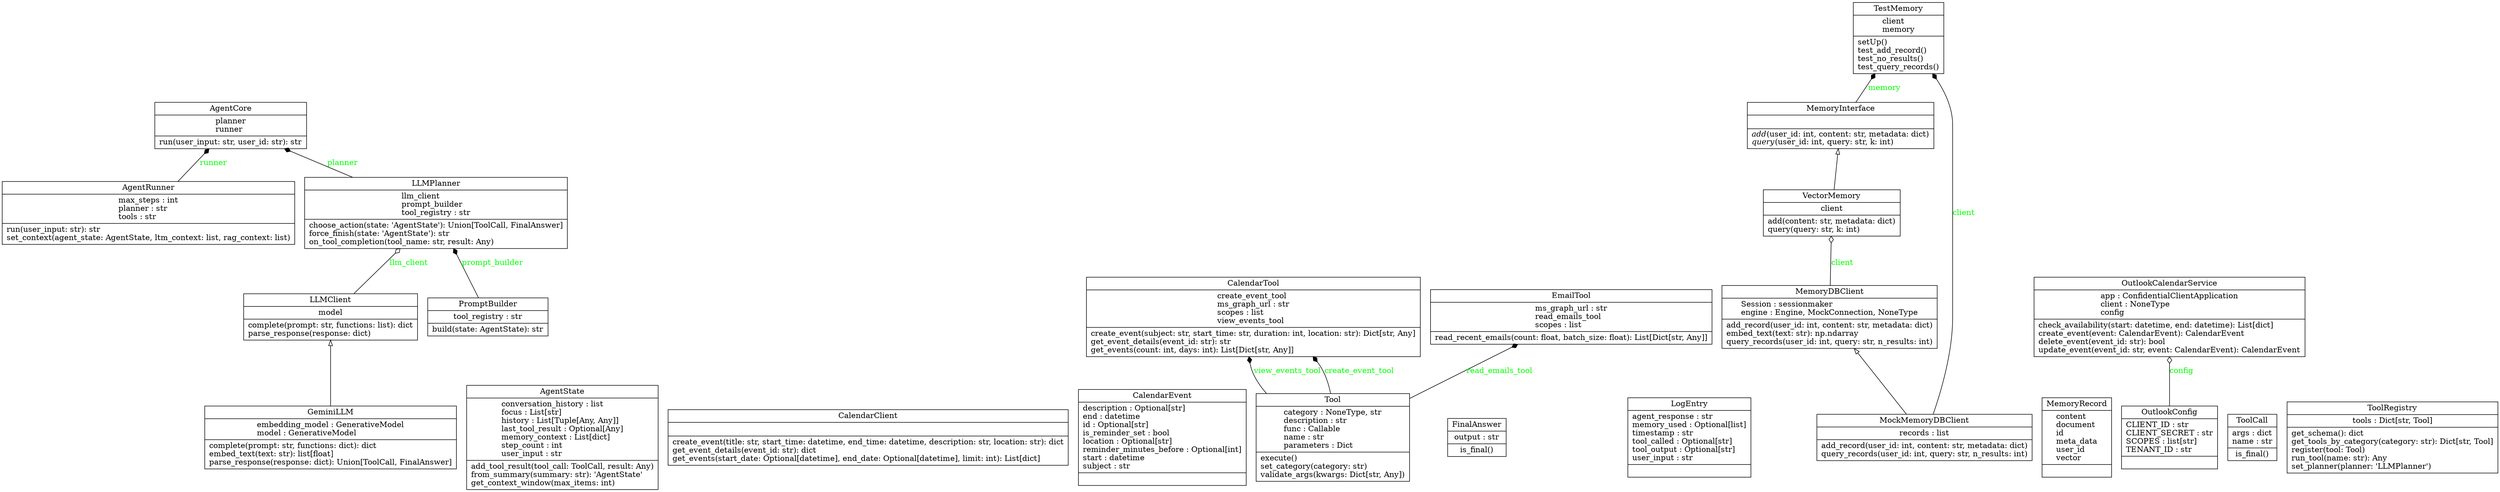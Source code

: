 digraph "classes_project_name" {
rankdir=BT
charset="utf-8"
"agent_core.core.AgentCore" [color="black", fontcolor="black", label=<{AgentCore|planner<br ALIGN="LEFT"/>runner<br ALIGN="LEFT"/>|run(user_input: str, user_id: str): str<br ALIGN="LEFT"/>}>, shape="record", style="solid"];
"agent_core.agent_runner.AgentRunner" [color="black", fontcolor="black", label=<{AgentRunner|max_steps : int<br ALIGN="LEFT"/>planner : str<br ALIGN="LEFT"/>tools : str<br ALIGN="LEFT"/>|run(user_input: str): str<br ALIGN="LEFT"/>set_context(agent_state: AgentState, ltm_context: list, rag_context: list)<br ALIGN="LEFT"/>}>, shape="record", style="solid"];
"agent_core.types.state.AgentState" [color="black", fontcolor="black", label=<{AgentState|conversation_history : list<br ALIGN="LEFT"/>focus : List[str]<br ALIGN="LEFT"/>history : List[Tuple[Any, Any]]<br ALIGN="LEFT"/>last_tool_result : Optional[Any]<br ALIGN="LEFT"/>memory_context : List[dict]<br ALIGN="LEFT"/>step_count : int<br ALIGN="LEFT"/>user_input : str<br ALIGN="LEFT"/>|add_tool_result(tool_call: ToolCall, result: Any)<br ALIGN="LEFT"/>from_summary(summary: str): 'AgentState'<br ALIGN="LEFT"/>get_context_window(max_items: int)<br ALIGN="LEFT"/>}>, shape="record", style="solid"];
"agent_core.tools.calendar.calendar_tool.CalendarClient" [color="black", fontcolor="black", label=<{CalendarClient|<br ALIGN="LEFT"/>|create_event(title: str, start_time: datetime, end_time: datetime, description: str, location: str): dict<br ALIGN="LEFT"/>get_event_details(event_id: str): dict<br ALIGN="LEFT"/>get_events(start_date: Optional[datetime], end_date: Optional[datetime], limit: int): List[dict]<br ALIGN="LEFT"/>}>, shape="record", style="solid"];
"agent_core.tools.calendar.calendar.CalendarEvent" [color="black", fontcolor="black", label=<{CalendarEvent|description : Optional[str]<br ALIGN="LEFT"/>end : datetime<br ALIGN="LEFT"/>id : Optional[str]<br ALIGN="LEFT"/>is_reminder_set : bool<br ALIGN="LEFT"/>location : Optional[str]<br ALIGN="LEFT"/>reminder_minutes_before : Optional[int]<br ALIGN="LEFT"/>start : datetime<br ALIGN="LEFT"/>subject : str<br ALIGN="LEFT"/>|}>, shape="record", style="solid"];
"agent_core.tools.calendar.calendar_tool.CalendarTool" [color="black", fontcolor="black", label=<{CalendarTool|create_event_tool<br ALIGN="LEFT"/>ms_graph_url : str<br ALIGN="LEFT"/>scopes : list<br ALIGN="LEFT"/>view_events_tool<br ALIGN="LEFT"/>|create_event(subject: str, start_time: str, duration: int, location: str): Dict[str, Any]<br ALIGN="LEFT"/>get_event_details(event_id: str): str<br ALIGN="LEFT"/>get_events(count: int, days: int): List[Dict[str, Any]]<br ALIGN="LEFT"/>}>, shape="record", style="solid"];
"agent_core.tools.emails.email_tool.EmailTool" [color="black", fontcolor="black", label=<{EmailTool|ms_graph_url : str<br ALIGN="LEFT"/>read_emails_tool<br ALIGN="LEFT"/>scopes : list<br ALIGN="LEFT"/>|read_recent_emails(count: float, batch_size: float): List[Dict[str, Any]]<br ALIGN="LEFT"/>}>, shape="record", style="solid"];
"agent_core.types.messages.FinalAnswer" [color="black", fontcolor="black", label=<{FinalAnswer|output : str<br ALIGN="LEFT"/>|is_final()<br ALIGN="LEFT"/>}>, shape="record", style="solid"];
"agent_core.llm.gemini.GeminiLLM" [color="black", fontcolor="black", label=<{GeminiLLM|embedding_model : GenerativeModel<br ALIGN="LEFT"/>model : GenerativeModel<br ALIGN="LEFT"/>|complete(prompt: str, functions: dict): dict<br ALIGN="LEFT"/>embed_text(text: str): list[float]<br ALIGN="LEFT"/>parse_response(response: dict): Union[ToolCall, FinalAnswer]<br ALIGN="LEFT"/>}>, shape="record", style="solid"];
"agent_core.llm.llm_client.LLMClient" [color="black", fontcolor="black", label=<{LLMClient|model<br ALIGN="LEFT"/>|complete(prompt: str, functions: list): dict<br ALIGN="LEFT"/>parse_response(response: dict)<br ALIGN="LEFT"/>}>, shape="record", style="solid"];
"agent_core.llm.planner.LLMPlanner" [color="black", fontcolor="black", label=<{LLMPlanner|llm_client<br ALIGN="LEFT"/>prompt_builder<br ALIGN="LEFT"/>tool_registry : str<br ALIGN="LEFT"/>|choose_action(state: 'AgentState'): Union[ToolCall, FinalAnswer]<br ALIGN="LEFT"/>force_finish(state: 'AgentState'): str<br ALIGN="LEFT"/>on_tool_completion(tool_name: str, result: Any)<br ALIGN="LEFT"/>}>, shape="record", style="solid"];
"agent_core.logs.models.LogEntry" [color="black", fontcolor="black", label=<{LogEntry|agent_response : str<br ALIGN="LEFT"/>memory_used : Optional[list]<br ALIGN="LEFT"/>timestamp : str<br ALIGN="LEFT"/>tool_called : Optional[str]<br ALIGN="LEFT"/>tool_output : Optional[str]<br ALIGN="LEFT"/>user_input : str<br ALIGN="LEFT"/>|}>, shape="record", style="solid"];
"memory.client.MemoryDBClient" [color="black", fontcolor="black", label=<{MemoryDBClient|Session : sessionmaker<br ALIGN="LEFT"/>engine : Engine, MockConnection, NoneType<br ALIGN="LEFT"/>|add_record(user_id: int, content: str, metadata: dict)<br ALIGN="LEFT"/>embed_text(text: str): np.ndarray<br ALIGN="LEFT"/>query_records(user_id: int, query: str, n_results: int)<br ALIGN="LEFT"/>}>, shape="record", style="solid"];
"memory.interface.MemoryInterface" [color="black", fontcolor="black", label=<{MemoryInterface|<br ALIGN="LEFT"/>|<I>add</I>(user_id: int, content: str, metadata: dict)<br ALIGN="LEFT"/><I>query</I>(user_id: int, query: str, k: int)<br ALIGN="LEFT"/>}>, shape="record", style="solid"];
"memory.client.MemoryRecord" [color="black", fontcolor="black", label=<{MemoryRecord|content<br ALIGN="LEFT"/>document<br ALIGN="LEFT"/>id<br ALIGN="LEFT"/>meta_data<br ALIGN="LEFT"/>user_id<br ALIGN="LEFT"/>vector<br ALIGN="LEFT"/>|}>, shape="record", style="solid"];
"agent_core.tests.mock_database.MockMemoryDBClient" [color="black", fontcolor="black", label=<{MockMemoryDBClient|records : list<br ALIGN="LEFT"/>|add_record(user_id: int, content: str, metadata: dict)<br ALIGN="LEFT"/>query_records(user_id: int, query: str, n_results: int)<br ALIGN="LEFT"/>}>, shape="record", style="solid"];
"agent_core.tools.calendar.calendar.OutlookCalendarService" [color="black", fontcolor="black", label=<{OutlookCalendarService|app : ConfidentialClientApplication<br ALIGN="LEFT"/>client : NoneType<br ALIGN="LEFT"/>config<br ALIGN="LEFT"/>|check_availability(start: datetime, end: datetime): List[dict]<br ALIGN="LEFT"/>create_event(event: CalendarEvent): CalendarEvent<br ALIGN="LEFT"/>delete_event(event_id: str): bool<br ALIGN="LEFT"/>update_event(event_id: str, event: CalendarEvent): CalendarEvent<br ALIGN="LEFT"/>}>, shape="record", style="solid"];
"agent_core.tools.calendar.calendar.OutlookConfig" [color="black", fontcolor="black", label=<{OutlookConfig|CLIENT_ID : str<br ALIGN="LEFT"/>CLIENT_SECRET : str<br ALIGN="LEFT"/>SCOPES : list[str]<br ALIGN="LEFT"/>TENANT_ID : str<br ALIGN="LEFT"/>|}>, shape="record", style="solid"];
"agent_core.llm.prompt_builder.PromptBuilder" [color="black", fontcolor="black", label=<{PromptBuilder|tool_registry : str<br ALIGN="LEFT"/>|build(state: AgentState): str<br ALIGN="LEFT"/>}>, shape="record", style="solid"];
"agent_core.tests.test_memory.TestMemory" [color="black", fontcolor="black", label=<{TestMemory|client<br ALIGN="LEFT"/>memory<br ALIGN="LEFT"/>|setUp()<br ALIGN="LEFT"/>test_add_record()<br ALIGN="LEFT"/>test_no_results()<br ALIGN="LEFT"/>test_query_records()<br ALIGN="LEFT"/>}>, shape="record", style="solid"];
"agent_core.tools.base.Tool" [color="black", fontcolor="black", label=<{Tool|category : NoneType, str<br ALIGN="LEFT"/>description : str<br ALIGN="LEFT"/>func : Callable<br ALIGN="LEFT"/>name : str<br ALIGN="LEFT"/>parameters : Dict<br ALIGN="LEFT"/>|execute()<br ALIGN="LEFT"/>set_category(category: str)<br ALIGN="LEFT"/>validate_args(kwargs: Dict[str, Any])<br ALIGN="LEFT"/>}>, shape="record", style="solid"];
"agent_core.types.messages.ToolCall" [color="black", fontcolor="black", label=<{ToolCall|args : dict<br ALIGN="LEFT"/>name : str<br ALIGN="LEFT"/>|is_final()<br ALIGN="LEFT"/>}>, shape="record", style="solid"];
"agent_core.tools.base.ToolRegistry" [color="black", fontcolor="black", label=<{ToolRegistry|tools : Dict[str, Tool]<br ALIGN="LEFT"/>|get_schema(): dict<br ALIGN="LEFT"/>get_tools_by_category(category: str): Dict[str, Tool]<br ALIGN="LEFT"/>register(tool: Tool)<br ALIGN="LEFT"/>run_tool(name: str): Any<br ALIGN="LEFT"/>set_planner(planner: 'LLMPlanner')<br ALIGN="LEFT"/>}>, shape="record", style="solid"];
"memory.client.VectorMemory" [color="black", fontcolor="black", label=<{VectorMemory|client<br ALIGN="LEFT"/>|add(content: str, metadata: dict)<br ALIGN="LEFT"/>query(query: str, k: int)<br ALIGN="LEFT"/>}>, shape="record", style="solid"];
"agent_core.llm.gemini.GeminiLLM" -> "agent_core.llm.llm_client.LLMClient" [arrowhead="empty", arrowtail="none"];
"agent_core.tests.mock_database.MockMemoryDBClient" -> "memory.client.MemoryDBClient" [arrowhead="empty", arrowtail="none"];
"memory.client.VectorMemory" -> "memory.interface.MemoryInterface" [arrowhead="empty", arrowtail="none"];
"agent_core.agent_runner.AgentRunner" -> "agent_core.core.AgentCore" [arrowhead="diamond", arrowtail="none", fontcolor="green", label="runner", style="solid"];
"agent_core.llm.planner.LLMPlanner" -> "agent_core.core.AgentCore" [arrowhead="diamond", arrowtail="none", fontcolor="green", label="planner", style="solid"];
"agent_core.llm.prompt_builder.PromptBuilder" -> "agent_core.llm.planner.LLMPlanner" [arrowhead="diamond", arrowtail="none", fontcolor="green", label="prompt_builder", style="solid"];
"agent_core.tests.mock_database.MockMemoryDBClient" -> "agent_core.tests.test_memory.TestMemory" [arrowhead="diamond", arrowtail="none", fontcolor="green", label="client", style="solid"];
"agent_core.tools.base.Tool" -> "agent_core.tools.calendar.calendar_tool.CalendarTool" [arrowhead="diamond", arrowtail="none", fontcolor="green", label="view_events_tool", style="solid"];
"agent_core.tools.base.Tool" -> "agent_core.tools.calendar.calendar_tool.CalendarTool" [arrowhead="diamond", arrowtail="none", fontcolor="green", label="create_event_tool", style="solid"];
"agent_core.tools.base.Tool" -> "agent_core.tools.emails.email_tool.EmailTool" [arrowhead="diamond", arrowtail="none", fontcolor="green", label="read_emails_tool", style="solid"];
"memory.interface.MemoryInterface" -> "agent_core.tests.test_memory.TestMemory" [arrowhead="diamond", arrowtail="none", fontcolor="green", label="memory", style="solid"];
"agent_core.llm.llm_client.LLMClient" -> "agent_core.llm.planner.LLMPlanner" [arrowhead="odiamond", arrowtail="none", fontcolor="green", label="llm_client", style="solid"];
"agent_core.tools.calendar.calendar.OutlookConfig" -> "agent_core.tools.calendar.calendar.OutlookCalendarService" [arrowhead="odiamond", arrowtail="none", fontcolor="green", label="config", style="solid"];
"memory.client.MemoryDBClient" -> "memory.client.VectorMemory" [arrowhead="odiamond", arrowtail="none", fontcolor="green", label="client", style="solid"];
}
